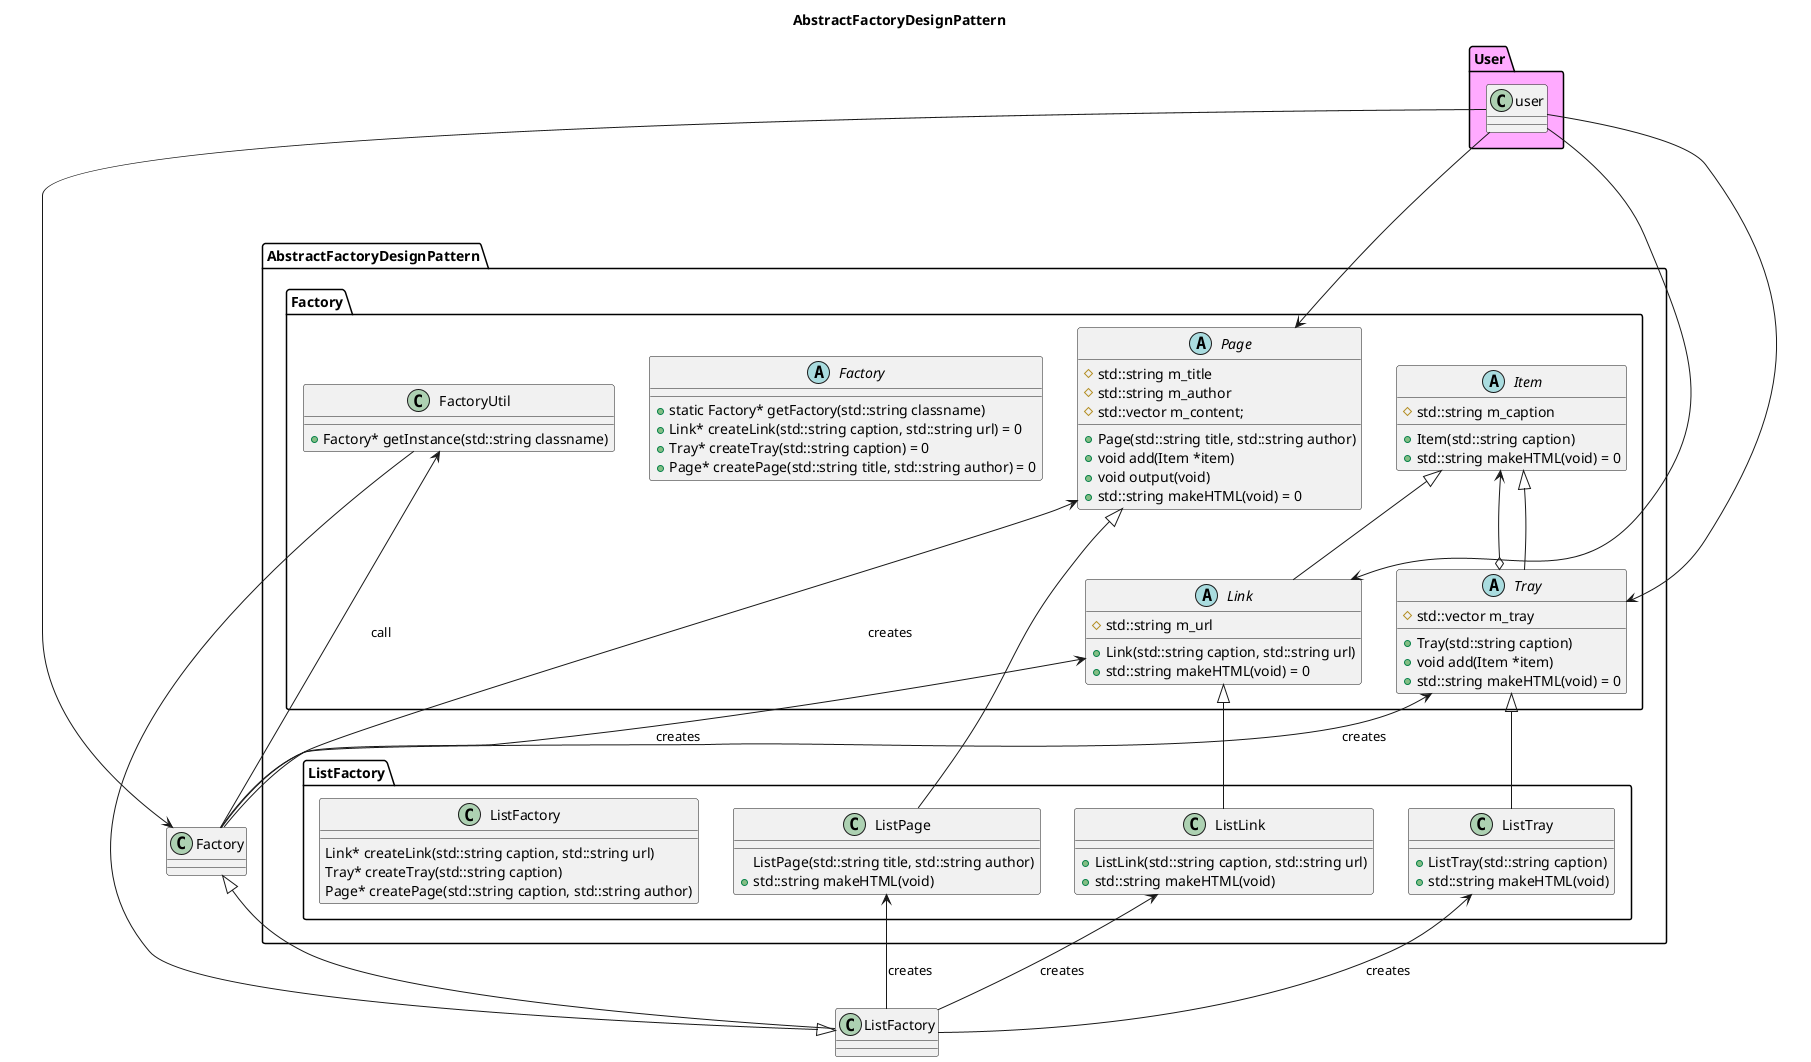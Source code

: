 @startuml
title AbstractFactoryDesignPattern

package User #FFAAFF
{
    class user
}

package AbstractFactoryDesignPattern
{
    package Factory
    {
        abstract class Item
        {
            # std::string m_caption
            + Item(std::string caption)
            + std::string makeHTML(void) = 0
        }
        abstract class Link
        {
            # std::string m_url
            + Link(std::string caption, std::string url)
            + std::string makeHTML(void) = 0
        }
        abstract class Tray
        {
            # std::vector m_tray
            + Tray(std::string caption)
            + void add(Item *item)
            + std::string makeHTML(void) = 0
        }
        abstract class Page
        {
            # std::string m_title
            # std::string m_author
            # std::vector m_content;
            + Page(std::string title, std::string author)
            + void add(Item *item)
            + void output(void)
            + std::string makeHTML(void) = 0
        }
        abstract class Factory
        {
            + static Factory* getFactory(std::string classname)
            + Link* createLink(std::string caption, std::string url) = 0
            + Tray* createTray(std::string caption) = 0
            + Page* createPage(std::string title, std::string author) = 0
        }
        class FactoryUtil
        {
            + Factory* getInstance(std::string classname)
        }
    }
    package ListFactory
    {
        class ListLink
        {
            + ListLink(std::string caption, std::string url)
            + std::string makeHTML(void)
        }
        class ListTray
        {
            + ListTray(std::string caption)
            + std::string makeHTML(void)
        }
        class ListPage
        {
            ListPage(std::string title, std::string author)
            + std::string makeHTML(void)
        }
        class ListFactory
        {
            Link* createLink(std::string caption, std::string url)            
            Tray* createTray(std::string caption)
            Page* createPage(std::string caption, std::string author)
        }
    }
}

Item <--o Tray
Item <|-- Link
Item <|-- Tray

Link <-- Factory : creates
Tray <-- Factory : creates
Page <-- Factory : creates

Link <|-- ListLink
Tray <|-- ListTray
Page <|-- ListPage

ListLink <-- ListFactory : creates
ListTray <-- ListFactory : creates
ListPage <-- ListFactory : creates

Factory <|-- ListFactory

Factory ---> FactoryUtil : call
FactoryUtil --|> ListFactory

user ---> Factory
user ---> Link
user ---> Tray
user ---> Page

@enduml